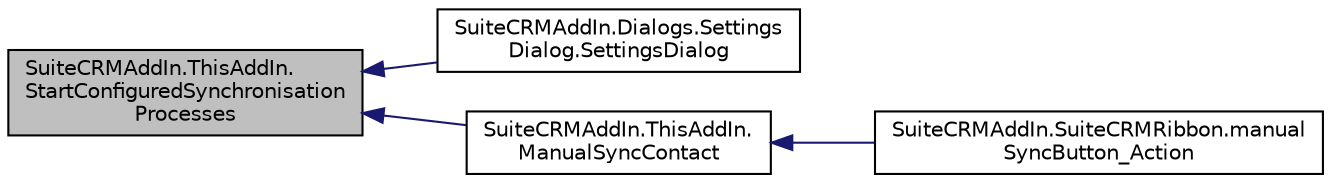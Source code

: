 digraph "SuiteCRMAddIn.ThisAddIn.StartConfiguredSynchronisationProcesses"
{
  edge [fontname="Helvetica",fontsize="10",labelfontname="Helvetica",labelfontsize="10"];
  node [fontname="Helvetica",fontsize="10",shape=record];
  rankdir="LR";
  Node105 [label="SuiteCRMAddIn.ThisAddIn.\lStartConfiguredSynchronisation\lProcesses",height=0.2,width=0.4,color="black", fillcolor="grey75", style="filled", fontcolor="black"];
  Node105 -> Node106 [dir="back",color="midnightblue",fontsize="10",style="solid",fontname="Helvetica"];
  Node106 [label="SuiteCRMAddIn.Dialogs.Settings\lDialog.SettingsDialog",height=0.2,width=0.4,color="black", fillcolor="white", style="filled",URL="$class_suite_c_r_m_add_in_1_1_dialogs_1_1_settings_dialog.html#a55bf341eb6cf34acaa004c221719b4ba"];
  Node105 -> Node107 [dir="back",color="midnightblue",fontsize="10",style="solid",fontname="Helvetica"];
  Node107 [label="SuiteCRMAddIn.ThisAddIn.\lManualSyncContact",height=0.2,width=0.4,color="black", fillcolor="white", style="filled",URL="$class_suite_c_r_m_add_in_1_1_this_add_in.html#a912a8f4c13342a9f8673693b8424f90c"];
  Node107 -> Node108 [dir="back",color="midnightblue",fontsize="10",style="solid",fontname="Helvetica"];
  Node108 [label="SuiteCRMAddIn.SuiteCRMRibbon.manual\lSyncButton_Action",height=0.2,width=0.4,color="black", fillcolor="white", style="filled",URL="$class_suite_c_r_m_add_in_1_1_suite_c_r_m_ribbon.html#a2b2a6e806ba12bfa2d2661ace1e291d2"];
}
